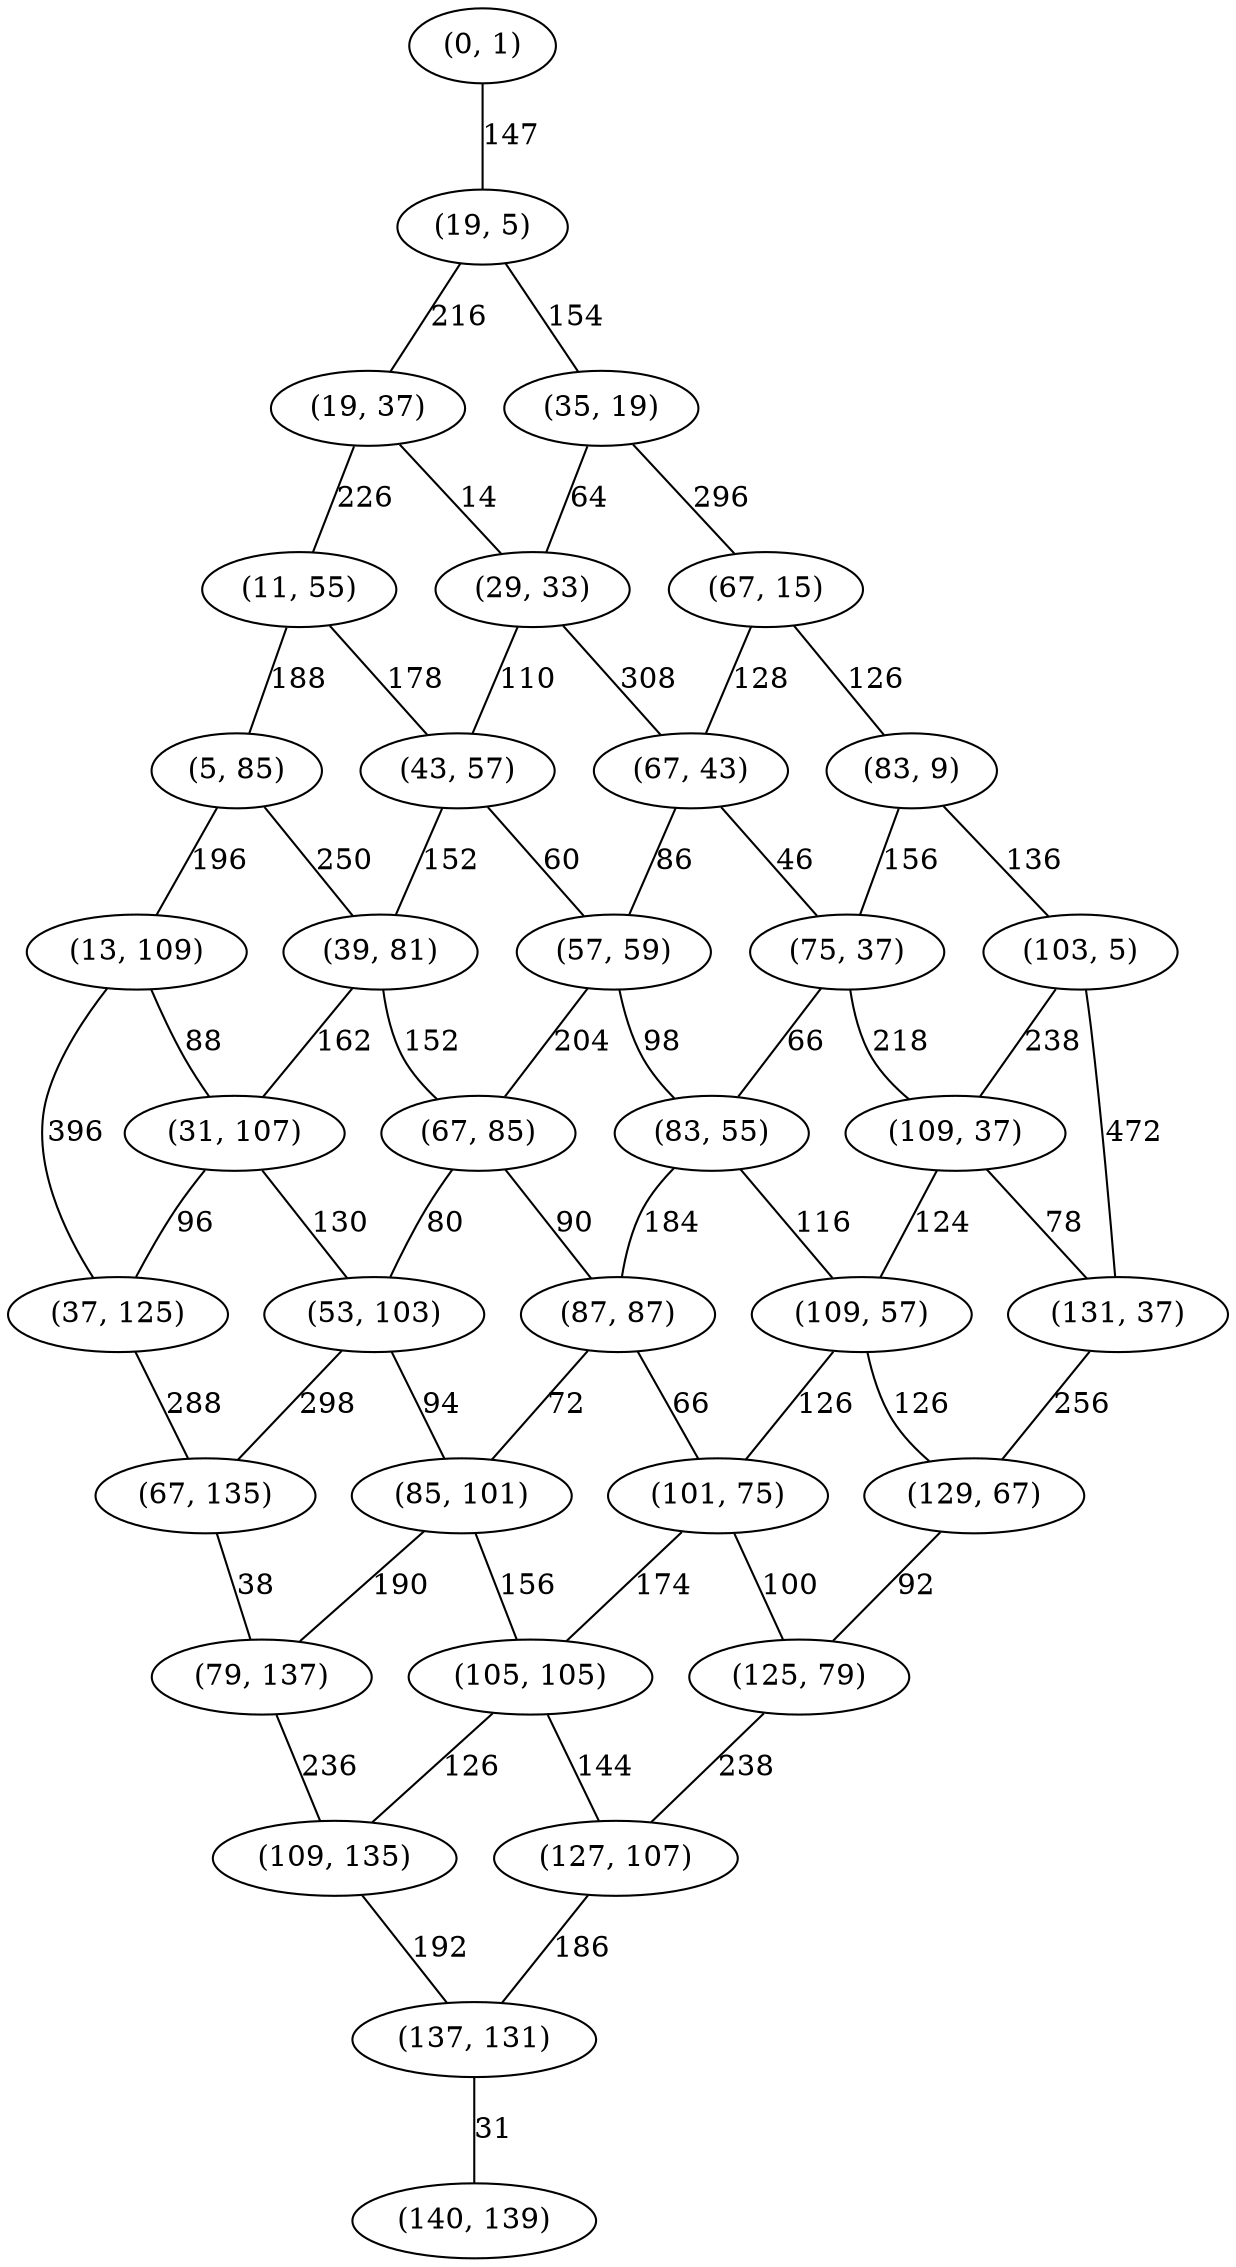 // Garden
graph {
	0 [label="(0, 1)"]
	1 [label="(19, 5)"]
	2 [label="(19, 37)"]
	3 [label="(35, 19)"]
	4 [label="(11, 55)"]
	5 [label="(29, 33)"]
	6 [label="(67, 15)"]
	7 [label="(5, 85)"]
	8 [label="(43, 57)"]
	9 [label="(67, 43)"]
	10 [label="(83, 9)"]
	11 [label="(13, 109)"]
	12 [label="(39, 81)"]
	13 [label="(57, 59)"]
	14 [label="(75, 37)"]
	15 [label="(103, 5)"]
	16 [label="(31, 107)"]
	17 [label="(67, 85)"]
	18 [label="(83, 55)"]
	19 [label="(109, 37)"]
	20 [label="(37, 125)"]
	21 [label="(53, 103)"]
	22 [label="(87, 87)"]
	23 [label="(109, 57)"]
	24 [label="(131, 37)"]
	25 [label="(67, 135)"]
	26 [label="(85, 101)"]
	27 [label="(101, 75)"]
	28 [label="(129, 67)"]
	29 [label="(79, 137)"]
	30 [label="(105, 105)"]
	31 [label="(125, 79)"]
	32 [label="(109, 135)"]
	33 [label="(127, 107)"]
	34 [label="(137, 131)"]
	35 [label="(140, 139)"]
	0 -- 1 [label=147]
	7 -- 11 [label=196]
	7 -- 12 [label=250]
	4 -- 7 [label=188]
	4 -- 8 [label=178]
	11 -- 20 [label=396]
	11 -- 16 [label=88]
	1 -- 2 [label=216]
	1 -- 3 [label=154]
	2 -- 4 [label=226]
	2 -- 5 [label=14]
	5 -- 8 [label=110]
	5 -- 9 [label=308]
	16 -- 20 [label=96]
	16 -- 21 [label=130]
	3 -- 5 [label=64]
	3 -- 6 [label=296]
	20 -- 25 [label=288]
	12 -- 16 [label=162]
	12 -- 17 [label=152]
	8 -- 12 [label=152]
	8 -- 13 [label=60]
	21 -- 25 [label=298]
	21 -- 26 [label=94]
	13 -- 17 [label=204]
	13 -- 18 [label=98]
	6 -- 9 [label=128]
	6 -- 10 [label=126]
	9 -- 13 [label=86]
	9 -- 14 [label=46]
	17 -- 21 [label=80]
	17 -- 22 [label=90]
	25 -- 29 [label=38]
	14 -- 18 [label=66]
	14 -- 19 [label=218]
	29 -- 32 [label=236]
	10 -- 14 [label=156]
	10 -- 15 [label=136]
	18 -- 22 [label=184]
	18 -- 23 [label=116]
	26 -- 29 [label=190]
	26 -- 30 [label=156]
	22 -- 26 [label=72]
	22 -- 27 [label=66]
	27 -- 30 [label=174]
	27 -- 31 [label=100]
	15 -- 19 [label=238]
	15 -- 24 [label=472]
	30 -- 32 [label=126]
	30 -- 33 [label=144]
	19 -- 23 [label=124]
	19 -- 24 [label=78]
	23 -- 27 [label=126]
	23 -- 28 [label=126]
	32 -- 34 [label=192]
	31 -- 33 [label=238]
	33 -- 34 [label=186]
	28 -- 31 [label=92]
	24 -- 28 [label=256]
	34 -- 35 [label=31]
}
